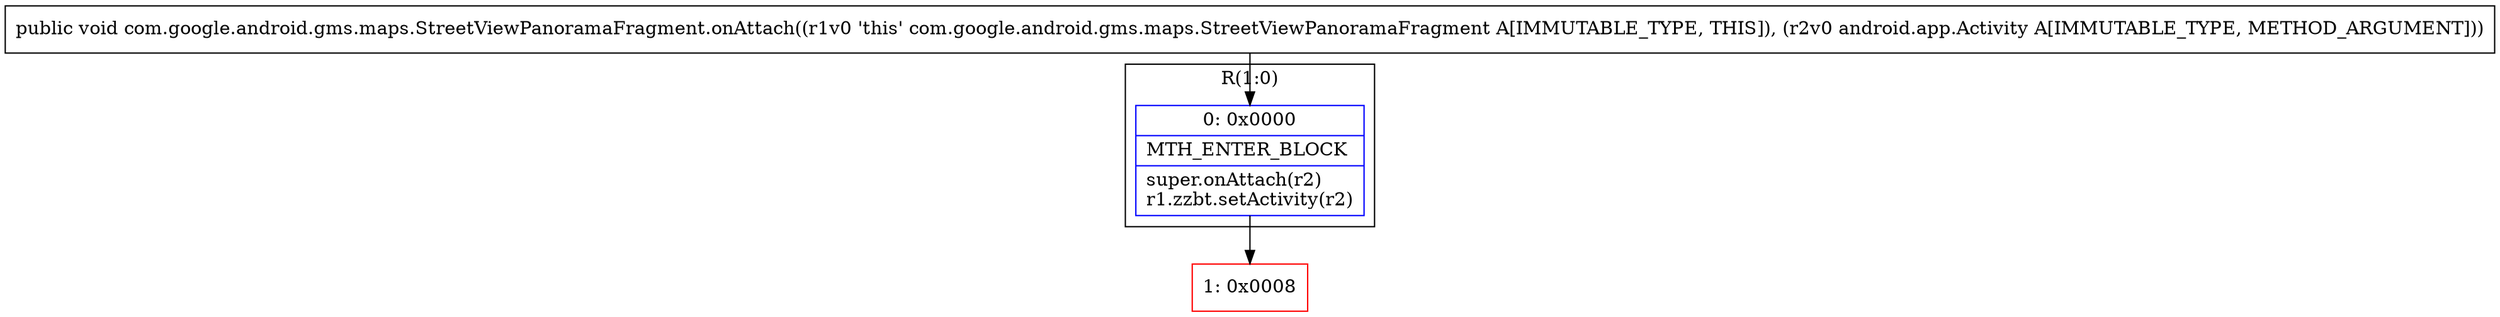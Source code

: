 digraph "CFG forcom.google.android.gms.maps.StreetViewPanoramaFragment.onAttach(Landroid\/app\/Activity;)V" {
subgraph cluster_Region_1705412057 {
label = "R(1:0)";
node [shape=record,color=blue];
Node_0 [shape=record,label="{0\:\ 0x0000|MTH_ENTER_BLOCK\l|super.onAttach(r2)\lr1.zzbt.setActivity(r2)\l}"];
}
Node_1 [shape=record,color=red,label="{1\:\ 0x0008}"];
MethodNode[shape=record,label="{public void com.google.android.gms.maps.StreetViewPanoramaFragment.onAttach((r1v0 'this' com.google.android.gms.maps.StreetViewPanoramaFragment A[IMMUTABLE_TYPE, THIS]), (r2v0 android.app.Activity A[IMMUTABLE_TYPE, METHOD_ARGUMENT])) }"];
MethodNode -> Node_0;
Node_0 -> Node_1;
}

